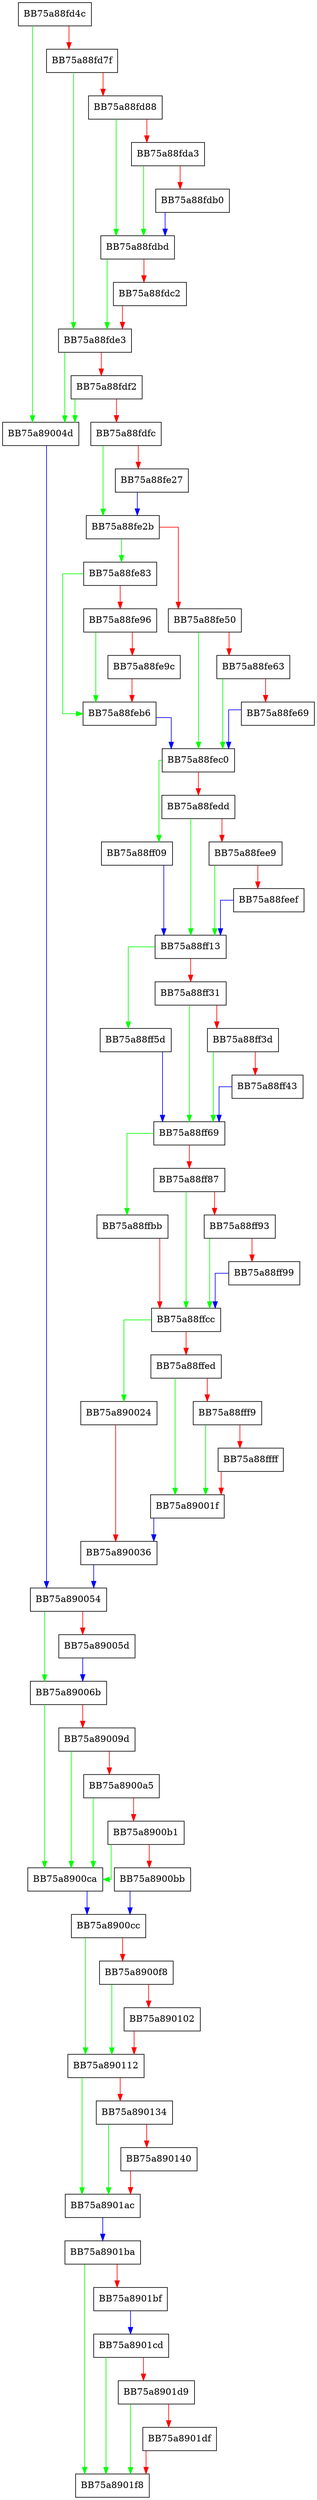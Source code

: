 digraph FillEtwRemediationReportData {
  node [shape="box"];
  graph [splines=ortho];
  BB75a88fd4c -> BB75a89004d [color="green"];
  BB75a88fd4c -> BB75a88fd7f [color="red"];
  BB75a88fd7f -> BB75a88fde3 [color="green"];
  BB75a88fd7f -> BB75a88fd88 [color="red"];
  BB75a88fd88 -> BB75a88fdbd [color="green"];
  BB75a88fd88 -> BB75a88fda3 [color="red"];
  BB75a88fda3 -> BB75a88fdbd [color="green"];
  BB75a88fda3 -> BB75a88fdb0 [color="red"];
  BB75a88fdb0 -> BB75a88fdbd [color="blue"];
  BB75a88fdbd -> BB75a88fde3 [color="green"];
  BB75a88fdbd -> BB75a88fdc2 [color="red"];
  BB75a88fdc2 -> BB75a88fde3 [color="red"];
  BB75a88fde3 -> BB75a89004d [color="green"];
  BB75a88fde3 -> BB75a88fdf2 [color="red"];
  BB75a88fdf2 -> BB75a89004d [color="green"];
  BB75a88fdf2 -> BB75a88fdfc [color="red"];
  BB75a88fdfc -> BB75a88fe2b [color="green"];
  BB75a88fdfc -> BB75a88fe27 [color="red"];
  BB75a88fe27 -> BB75a88fe2b [color="blue"];
  BB75a88fe2b -> BB75a88fe83 [color="green"];
  BB75a88fe2b -> BB75a88fe50 [color="red"];
  BB75a88fe50 -> BB75a88fec0 [color="green"];
  BB75a88fe50 -> BB75a88fe63 [color="red"];
  BB75a88fe63 -> BB75a88fec0 [color="green"];
  BB75a88fe63 -> BB75a88fe69 [color="red"];
  BB75a88fe69 -> BB75a88fec0 [color="blue"];
  BB75a88fe83 -> BB75a88feb6 [color="green"];
  BB75a88fe83 -> BB75a88fe96 [color="red"];
  BB75a88fe96 -> BB75a88feb6 [color="green"];
  BB75a88fe96 -> BB75a88fe9c [color="red"];
  BB75a88fe9c -> BB75a88feb6 [color="red"];
  BB75a88feb6 -> BB75a88fec0 [color="blue"];
  BB75a88fec0 -> BB75a88ff09 [color="green"];
  BB75a88fec0 -> BB75a88fedd [color="red"];
  BB75a88fedd -> BB75a88ff13 [color="green"];
  BB75a88fedd -> BB75a88fee9 [color="red"];
  BB75a88fee9 -> BB75a88ff13 [color="green"];
  BB75a88fee9 -> BB75a88feef [color="red"];
  BB75a88feef -> BB75a88ff13 [color="blue"];
  BB75a88ff09 -> BB75a88ff13 [color="blue"];
  BB75a88ff13 -> BB75a88ff5d [color="green"];
  BB75a88ff13 -> BB75a88ff31 [color="red"];
  BB75a88ff31 -> BB75a88ff69 [color="green"];
  BB75a88ff31 -> BB75a88ff3d [color="red"];
  BB75a88ff3d -> BB75a88ff69 [color="green"];
  BB75a88ff3d -> BB75a88ff43 [color="red"];
  BB75a88ff43 -> BB75a88ff69 [color="blue"];
  BB75a88ff5d -> BB75a88ff69 [color="blue"];
  BB75a88ff69 -> BB75a88ffbb [color="green"];
  BB75a88ff69 -> BB75a88ff87 [color="red"];
  BB75a88ff87 -> BB75a88ffcc [color="green"];
  BB75a88ff87 -> BB75a88ff93 [color="red"];
  BB75a88ff93 -> BB75a88ffcc [color="green"];
  BB75a88ff93 -> BB75a88ff99 [color="red"];
  BB75a88ff99 -> BB75a88ffcc [color="blue"];
  BB75a88ffbb -> BB75a88ffcc [color="red"];
  BB75a88ffcc -> BB75a890024 [color="green"];
  BB75a88ffcc -> BB75a88ffed [color="red"];
  BB75a88ffed -> BB75a89001f [color="green"];
  BB75a88ffed -> BB75a88fff9 [color="red"];
  BB75a88fff9 -> BB75a89001f [color="green"];
  BB75a88fff9 -> BB75a88ffff [color="red"];
  BB75a88ffff -> BB75a89001f [color="red"];
  BB75a89001f -> BB75a890036 [color="blue"];
  BB75a890024 -> BB75a890036 [color="red"];
  BB75a890036 -> BB75a890054 [color="blue"];
  BB75a89004d -> BB75a890054 [color="blue"];
  BB75a890054 -> BB75a89006b [color="green"];
  BB75a890054 -> BB75a89005d [color="red"];
  BB75a89005d -> BB75a89006b [color="blue"];
  BB75a89006b -> BB75a8900ca [color="green"];
  BB75a89006b -> BB75a89009d [color="red"];
  BB75a89009d -> BB75a8900ca [color="green"];
  BB75a89009d -> BB75a8900a5 [color="red"];
  BB75a8900a5 -> BB75a8900ca [color="green"];
  BB75a8900a5 -> BB75a8900b1 [color="red"];
  BB75a8900b1 -> BB75a8900ca [color="green"];
  BB75a8900b1 -> BB75a8900bb [color="red"];
  BB75a8900bb -> BB75a8900cc [color="blue"];
  BB75a8900ca -> BB75a8900cc [color="blue"];
  BB75a8900cc -> BB75a890112 [color="green"];
  BB75a8900cc -> BB75a8900f8 [color="red"];
  BB75a8900f8 -> BB75a890112 [color="green"];
  BB75a8900f8 -> BB75a890102 [color="red"];
  BB75a890102 -> BB75a890112 [color="red"];
  BB75a890112 -> BB75a8901ac [color="green"];
  BB75a890112 -> BB75a890134 [color="red"];
  BB75a890134 -> BB75a8901ac [color="green"];
  BB75a890134 -> BB75a890140 [color="red"];
  BB75a890140 -> BB75a8901ac [color="red"];
  BB75a8901ac -> BB75a8901ba [color="blue"];
  BB75a8901ba -> BB75a8901f8 [color="green"];
  BB75a8901ba -> BB75a8901bf [color="red"];
  BB75a8901bf -> BB75a8901cd [color="blue"];
  BB75a8901cd -> BB75a8901f8 [color="green"];
  BB75a8901cd -> BB75a8901d9 [color="red"];
  BB75a8901d9 -> BB75a8901f8 [color="green"];
  BB75a8901d9 -> BB75a8901df [color="red"];
  BB75a8901df -> BB75a8901f8 [color="red"];
}